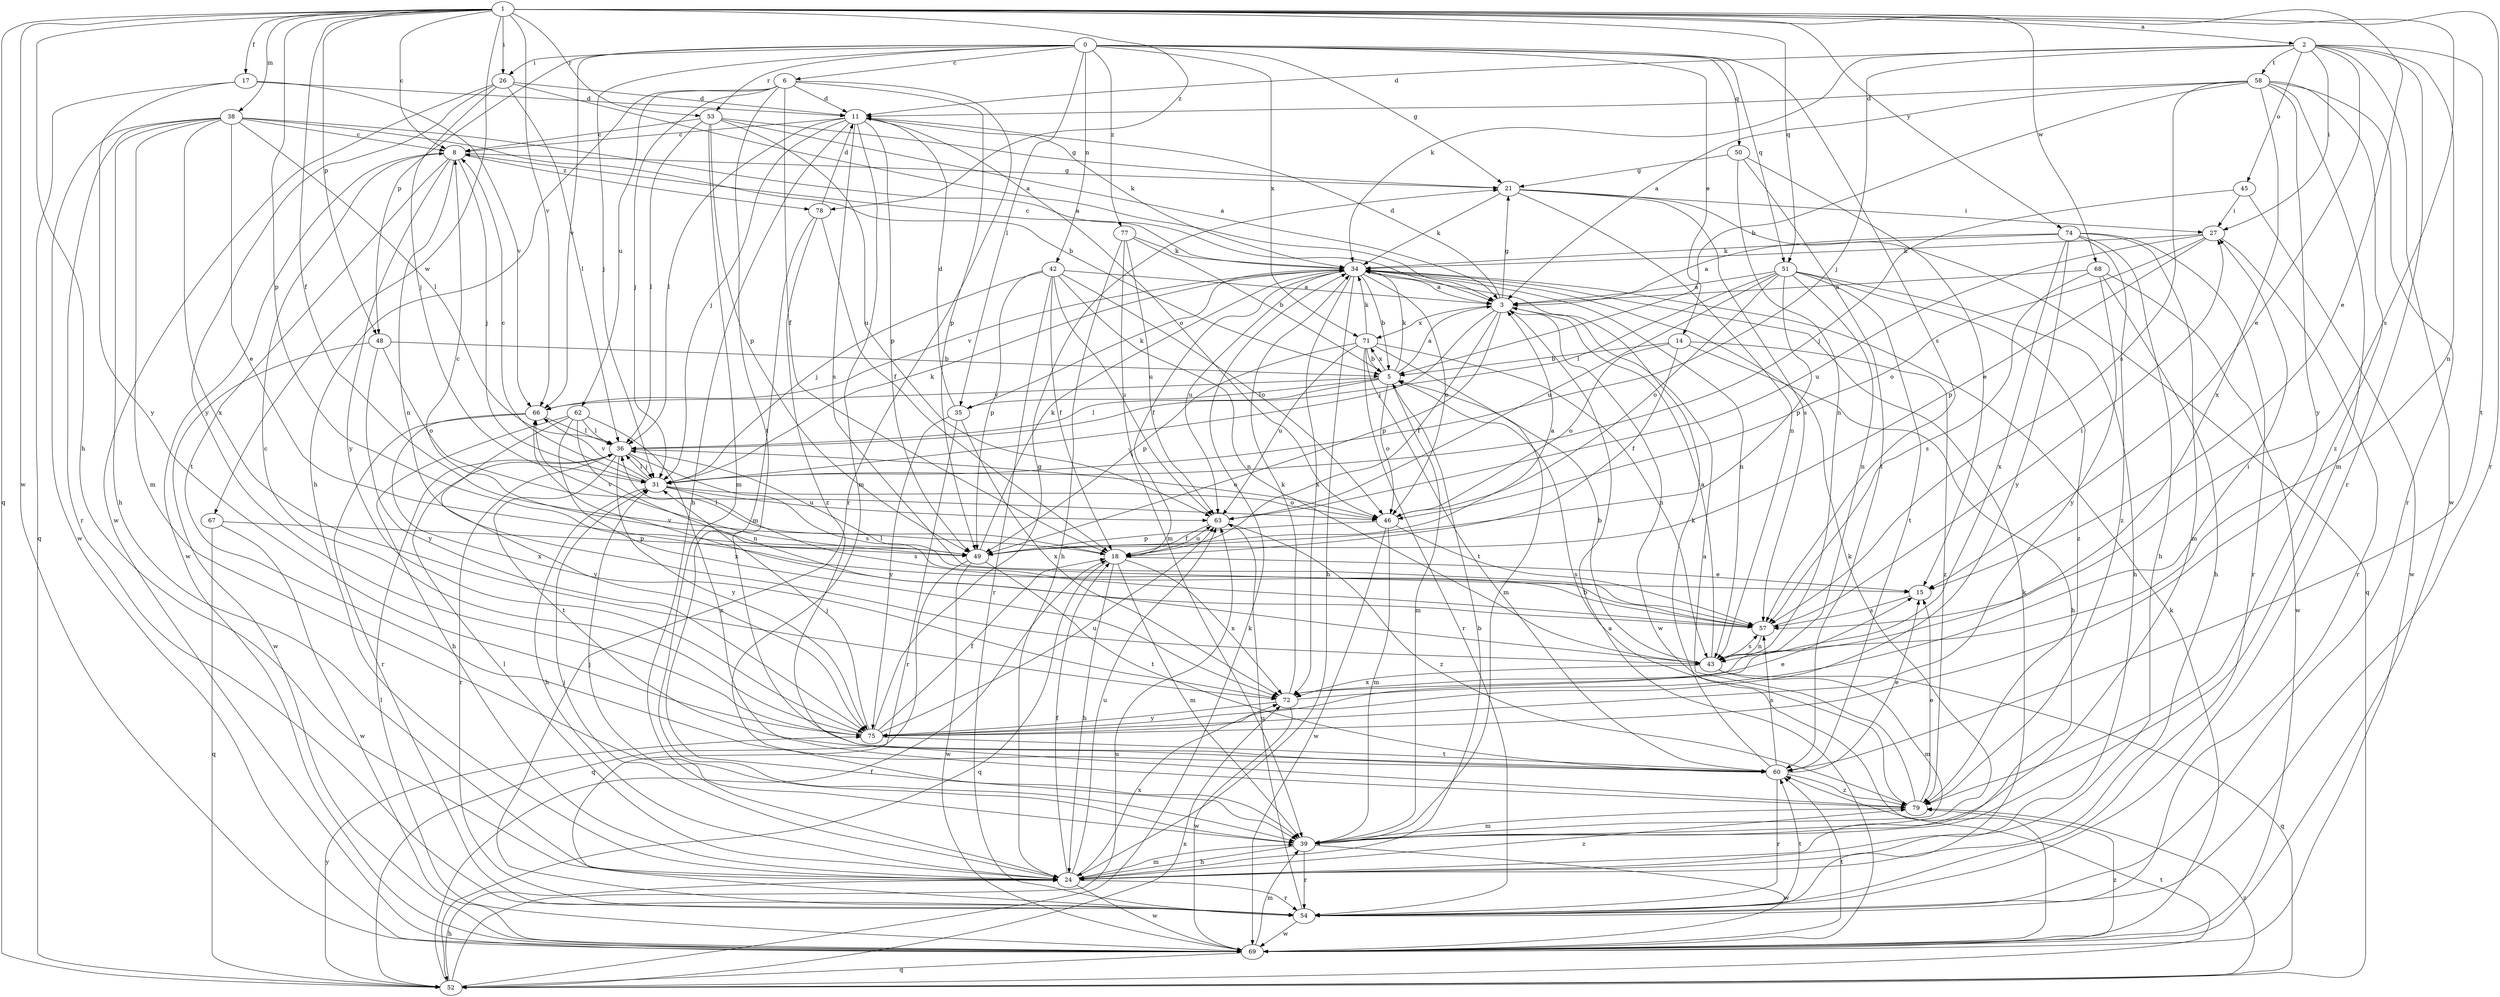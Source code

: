 strict digraph  {
0;
1;
2;
3;
5;
6;
8;
11;
14;
15;
17;
18;
21;
24;
26;
27;
31;
34;
35;
36;
38;
39;
42;
43;
45;
46;
48;
49;
50;
51;
52;
53;
54;
57;
58;
60;
62;
63;
66;
67;
68;
69;
71;
72;
74;
75;
77;
78;
79;
0 -> 6  [label=c];
0 -> 14  [label=e];
0 -> 21  [label=g];
0 -> 26  [label=i];
0 -> 31  [label=j];
0 -> 35  [label=l];
0 -> 42  [label=n];
0 -> 48  [label=p];
0 -> 50  [label=q];
0 -> 51  [label=q];
0 -> 53  [label=r];
0 -> 57  [label=s];
0 -> 66  [label=v];
0 -> 71  [label=x];
0 -> 77  [label=z];
1 -> 2  [label=a];
1 -> 8  [label=c];
1 -> 15  [label=e];
1 -> 17  [label=f];
1 -> 18  [label=f];
1 -> 24  [label=h];
1 -> 26  [label=i];
1 -> 38  [label=m];
1 -> 48  [label=p];
1 -> 49  [label=p];
1 -> 51  [label=q];
1 -> 52  [label=q];
1 -> 53  [label=r];
1 -> 54  [label=r];
1 -> 57  [label=s];
1 -> 66  [label=v];
1 -> 67  [label=w];
1 -> 68  [label=w];
1 -> 69  [label=w];
1 -> 74  [label=y];
1 -> 78  [label=z];
2 -> 11  [label=d];
2 -> 15  [label=e];
2 -> 27  [label=i];
2 -> 31  [label=j];
2 -> 34  [label=k];
2 -> 43  [label=n];
2 -> 45  [label=o];
2 -> 54  [label=r];
2 -> 58  [label=t];
2 -> 60  [label=t];
2 -> 69  [label=w];
3 -> 11  [label=d];
3 -> 18  [label=f];
3 -> 21  [label=g];
3 -> 31  [label=j];
3 -> 49  [label=p];
3 -> 69  [label=w];
3 -> 71  [label=x];
5 -> 3  [label=a];
5 -> 34  [label=k];
5 -> 35  [label=l];
5 -> 36  [label=l];
5 -> 39  [label=m];
5 -> 46  [label=o];
5 -> 66  [label=v];
5 -> 71  [label=x];
6 -> 11  [label=d];
6 -> 18  [label=f];
6 -> 24  [label=h];
6 -> 31  [label=j];
6 -> 49  [label=p];
6 -> 54  [label=r];
6 -> 60  [label=t];
6 -> 62  [label=u];
8 -> 21  [label=g];
8 -> 31  [label=j];
8 -> 43  [label=n];
8 -> 60  [label=t];
8 -> 69  [label=w];
8 -> 75  [label=y];
8 -> 78  [label=z];
11 -> 8  [label=c];
11 -> 24  [label=h];
11 -> 31  [label=j];
11 -> 34  [label=k];
11 -> 36  [label=l];
11 -> 39  [label=m];
11 -> 46  [label=o];
11 -> 49  [label=p];
11 -> 57  [label=s];
14 -> 5  [label=b];
14 -> 18  [label=f];
14 -> 24  [label=h];
14 -> 46  [label=o];
14 -> 79  [label=z];
15 -> 57  [label=s];
17 -> 11  [label=d];
17 -> 52  [label=q];
17 -> 66  [label=v];
17 -> 75  [label=y];
18 -> 15  [label=e];
18 -> 24  [label=h];
18 -> 36  [label=l];
18 -> 39  [label=m];
18 -> 52  [label=q];
18 -> 63  [label=u];
18 -> 72  [label=x];
21 -> 27  [label=i];
21 -> 34  [label=k];
21 -> 43  [label=n];
21 -> 52  [label=q];
21 -> 57  [label=s];
24 -> 5  [label=b];
24 -> 18  [label=f];
24 -> 31  [label=j];
24 -> 36  [label=l];
24 -> 39  [label=m];
24 -> 54  [label=r];
24 -> 63  [label=u];
24 -> 69  [label=w];
24 -> 72  [label=x];
24 -> 79  [label=z];
26 -> 3  [label=a];
26 -> 11  [label=d];
26 -> 31  [label=j];
26 -> 36  [label=l];
26 -> 69  [label=w];
26 -> 75  [label=y];
27 -> 34  [label=k];
27 -> 46  [label=o];
27 -> 49  [label=p];
27 -> 54  [label=r];
27 -> 63  [label=u];
31 -> 8  [label=c];
31 -> 24  [label=h];
31 -> 34  [label=k];
31 -> 36  [label=l];
31 -> 46  [label=o];
31 -> 57  [label=s];
31 -> 63  [label=u];
31 -> 66  [label=v];
34 -> 3  [label=a];
34 -> 5  [label=b];
34 -> 8  [label=c];
34 -> 18  [label=f];
34 -> 24  [label=h];
34 -> 43  [label=n];
34 -> 46  [label=o];
34 -> 63  [label=u];
34 -> 66  [label=v];
34 -> 72  [label=x];
35 -> 11  [label=d];
35 -> 34  [label=k];
35 -> 54  [label=r];
35 -> 72  [label=x];
35 -> 75  [label=y];
36 -> 31  [label=j];
36 -> 46  [label=o];
36 -> 54  [label=r];
36 -> 57  [label=s];
36 -> 60  [label=t];
36 -> 75  [label=y];
38 -> 3  [label=a];
38 -> 5  [label=b];
38 -> 8  [label=c];
38 -> 15  [label=e];
38 -> 24  [label=h];
38 -> 36  [label=l];
38 -> 39  [label=m];
38 -> 54  [label=r];
38 -> 69  [label=w];
38 -> 72  [label=x];
39 -> 24  [label=h];
39 -> 31  [label=j];
39 -> 34  [label=k];
39 -> 54  [label=r];
39 -> 69  [label=w];
42 -> 3  [label=a];
42 -> 18  [label=f];
42 -> 31  [label=j];
42 -> 43  [label=n];
42 -> 46  [label=o];
42 -> 49  [label=p];
42 -> 54  [label=r];
42 -> 63  [label=u];
43 -> 3  [label=a];
43 -> 5  [label=b];
43 -> 39  [label=m];
43 -> 52  [label=q];
43 -> 57  [label=s];
43 -> 72  [label=x];
45 -> 27  [label=i];
45 -> 31  [label=j];
45 -> 69  [label=w];
46 -> 39  [label=m];
46 -> 49  [label=p];
46 -> 57  [label=s];
46 -> 69  [label=w];
48 -> 5  [label=b];
48 -> 46  [label=o];
48 -> 69  [label=w];
48 -> 75  [label=y];
49 -> 3  [label=a];
49 -> 8  [label=c];
49 -> 34  [label=k];
49 -> 52  [label=q];
49 -> 60  [label=t];
49 -> 66  [label=v];
49 -> 69  [label=w];
50 -> 15  [label=e];
50 -> 21  [label=g];
50 -> 43  [label=n];
50 -> 60  [label=t];
51 -> 3  [label=a];
51 -> 24  [label=h];
51 -> 36  [label=l];
51 -> 43  [label=n];
51 -> 46  [label=o];
51 -> 49  [label=p];
51 -> 60  [label=t];
51 -> 63  [label=u];
51 -> 79  [label=z];
52 -> 18  [label=f];
52 -> 24  [label=h];
52 -> 34  [label=k];
52 -> 60  [label=t];
52 -> 63  [label=u];
52 -> 72  [label=x];
52 -> 75  [label=y];
52 -> 79  [label=z];
53 -> 3  [label=a];
53 -> 8  [label=c];
53 -> 21  [label=g];
53 -> 36  [label=l];
53 -> 39  [label=m];
53 -> 49  [label=p];
53 -> 63  [label=u];
54 -> 34  [label=k];
54 -> 60  [label=t];
54 -> 63  [label=u];
54 -> 69  [label=w];
57 -> 27  [label=i];
57 -> 36  [label=l];
57 -> 43  [label=n];
57 -> 66  [label=v];
58 -> 3  [label=a];
58 -> 5  [label=b];
58 -> 11  [label=d];
58 -> 39  [label=m];
58 -> 54  [label=r];
58 -> 57  [label=s];
58 -> 72  [label=x];
58 -> 75  [label=y];
58 -> 79  [label=z];
60 -> 15  [label=e];
60 -> 34  [label=k];
60 -> 54  [label=r];
60 -> 57  [label=s];
60 -> 79  [label=z];
62 -> 24  [label=h];
62 -> 36  [label=l];
62 -> 43  [label=n];
62 -> 72  [label=x];
62 -> 75  [label=y];
62 -> 79  [label=z];
63 -> 18  [label=f];
63 -> 79  [label=z];
66 -> 36  [label=l];
66 -> 54  [label=r];
66 -> 72  [label=x];
67 -> 49  [label=p];
67 -> 52  [label=q];
67 -> 69  [label=w];
68 -> 3  [label=a];
68 -> 24  [label=h];
68 -> 57  [label=s];
68 -> 69  [label=w];
68 -> 75  [label=y];
69 -> 3  [label=a];
69 -> 34  [label=k];
69 -> 36  [label=l];
69 -> 39  [label=m];
69 -> 52  [label=q];
69 -> 60  [label=t];
69 -> 79  [label=z];
71 -> 5  [label=b];
71 -> 34  [label=k];
71 -> 39  [label=m];
71 -> 43  [label=n];
71 -> 49  [label=p];
71 -> 54  [label=r];
71 -> 60  [label=t];
71 -> 63  [label=u];
72 -> 27  [label=i];
72 -> 34  [label=k];
72 -> 69  [label=w];
72 -> 75  [label=y];
74 -> 3  [label=a];
74 -> 24  [label=h];
74 -> 34  [label=k];
74 -> 39  [label=m];
74 -> 54  [label=r];
74 -> 72  [label=x];
74 -> 75  [label=y];
74 -> 79  [label=z];
75 -> 8  [label=c];
75 -> 15  [label=e];
75 -> 18  [label=f];
75 -> 21  [label=g];
75 -> 31  [label=j];
75 -> 60  [label=t];
75 -> 63  [label=u];
77 -> 5  [label=b];
77 -> 24  [label=h];
77 -> 34  [label=k];
77 -> 39  [label=m];
77 -> 63  [label=u];
78 -> 11  [label=d];
78 -> 18  [label=f];
78 -> 39  [label=m];
78 -> 79  [label=z];
79 -> 3  [label=a];
79 -> 5  [label=b];
79 -> 15  [label=e];
79 -> 39  [label=m];
}
